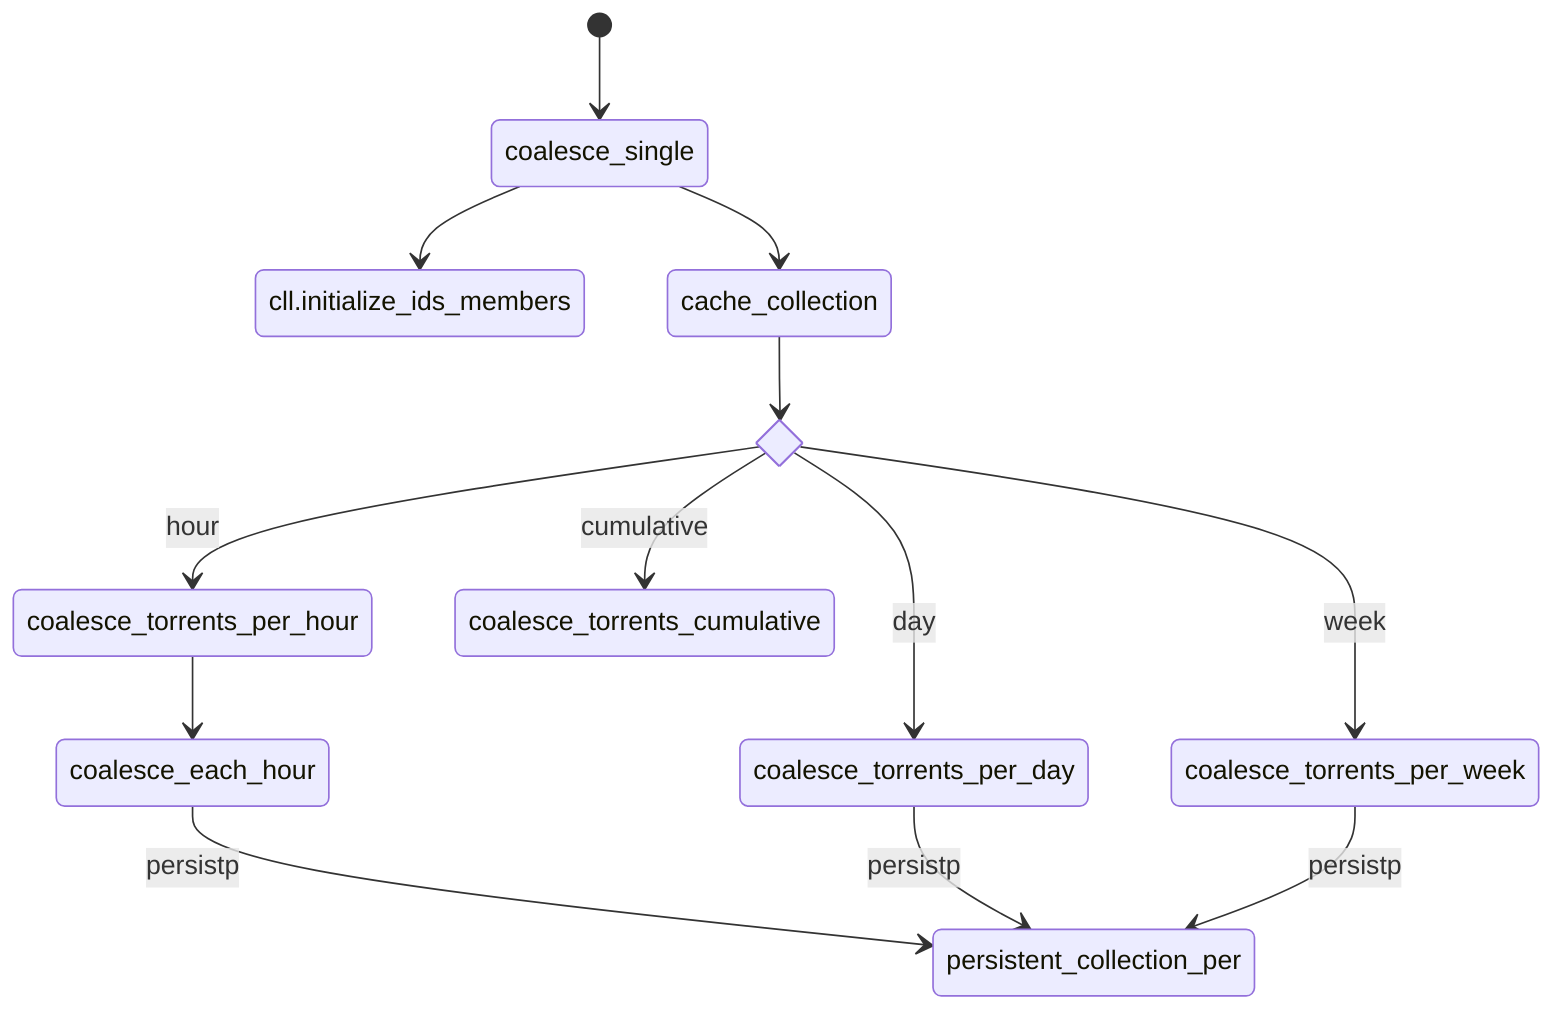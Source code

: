 stateDiagram-v2
    [*] --> coalesce_single
    coalesce_single --> cll.initialize_ids_members
    coalesce_single --> cache_collection

    state if_state<<choice>>
    cache_collection --> if_state

    if_state --> coalesce_torrents_per_hour : hour
    coalesce_torrents_per_hour --> coalesce_each_hour
    coalesce_each_hour --> persistent_collection_per : persistp

    if_state --> coalesce_torrents_per_day : day
    coalesce_torrents_per_day --> persistent_collection_per : persistp

    if_state --> coalesce_torrents_per_week : week
    coalesce_torrents_per_week --> persistent_collection_per : persistp

    if_state --> coalesce_torrents_cumulative : cumulative